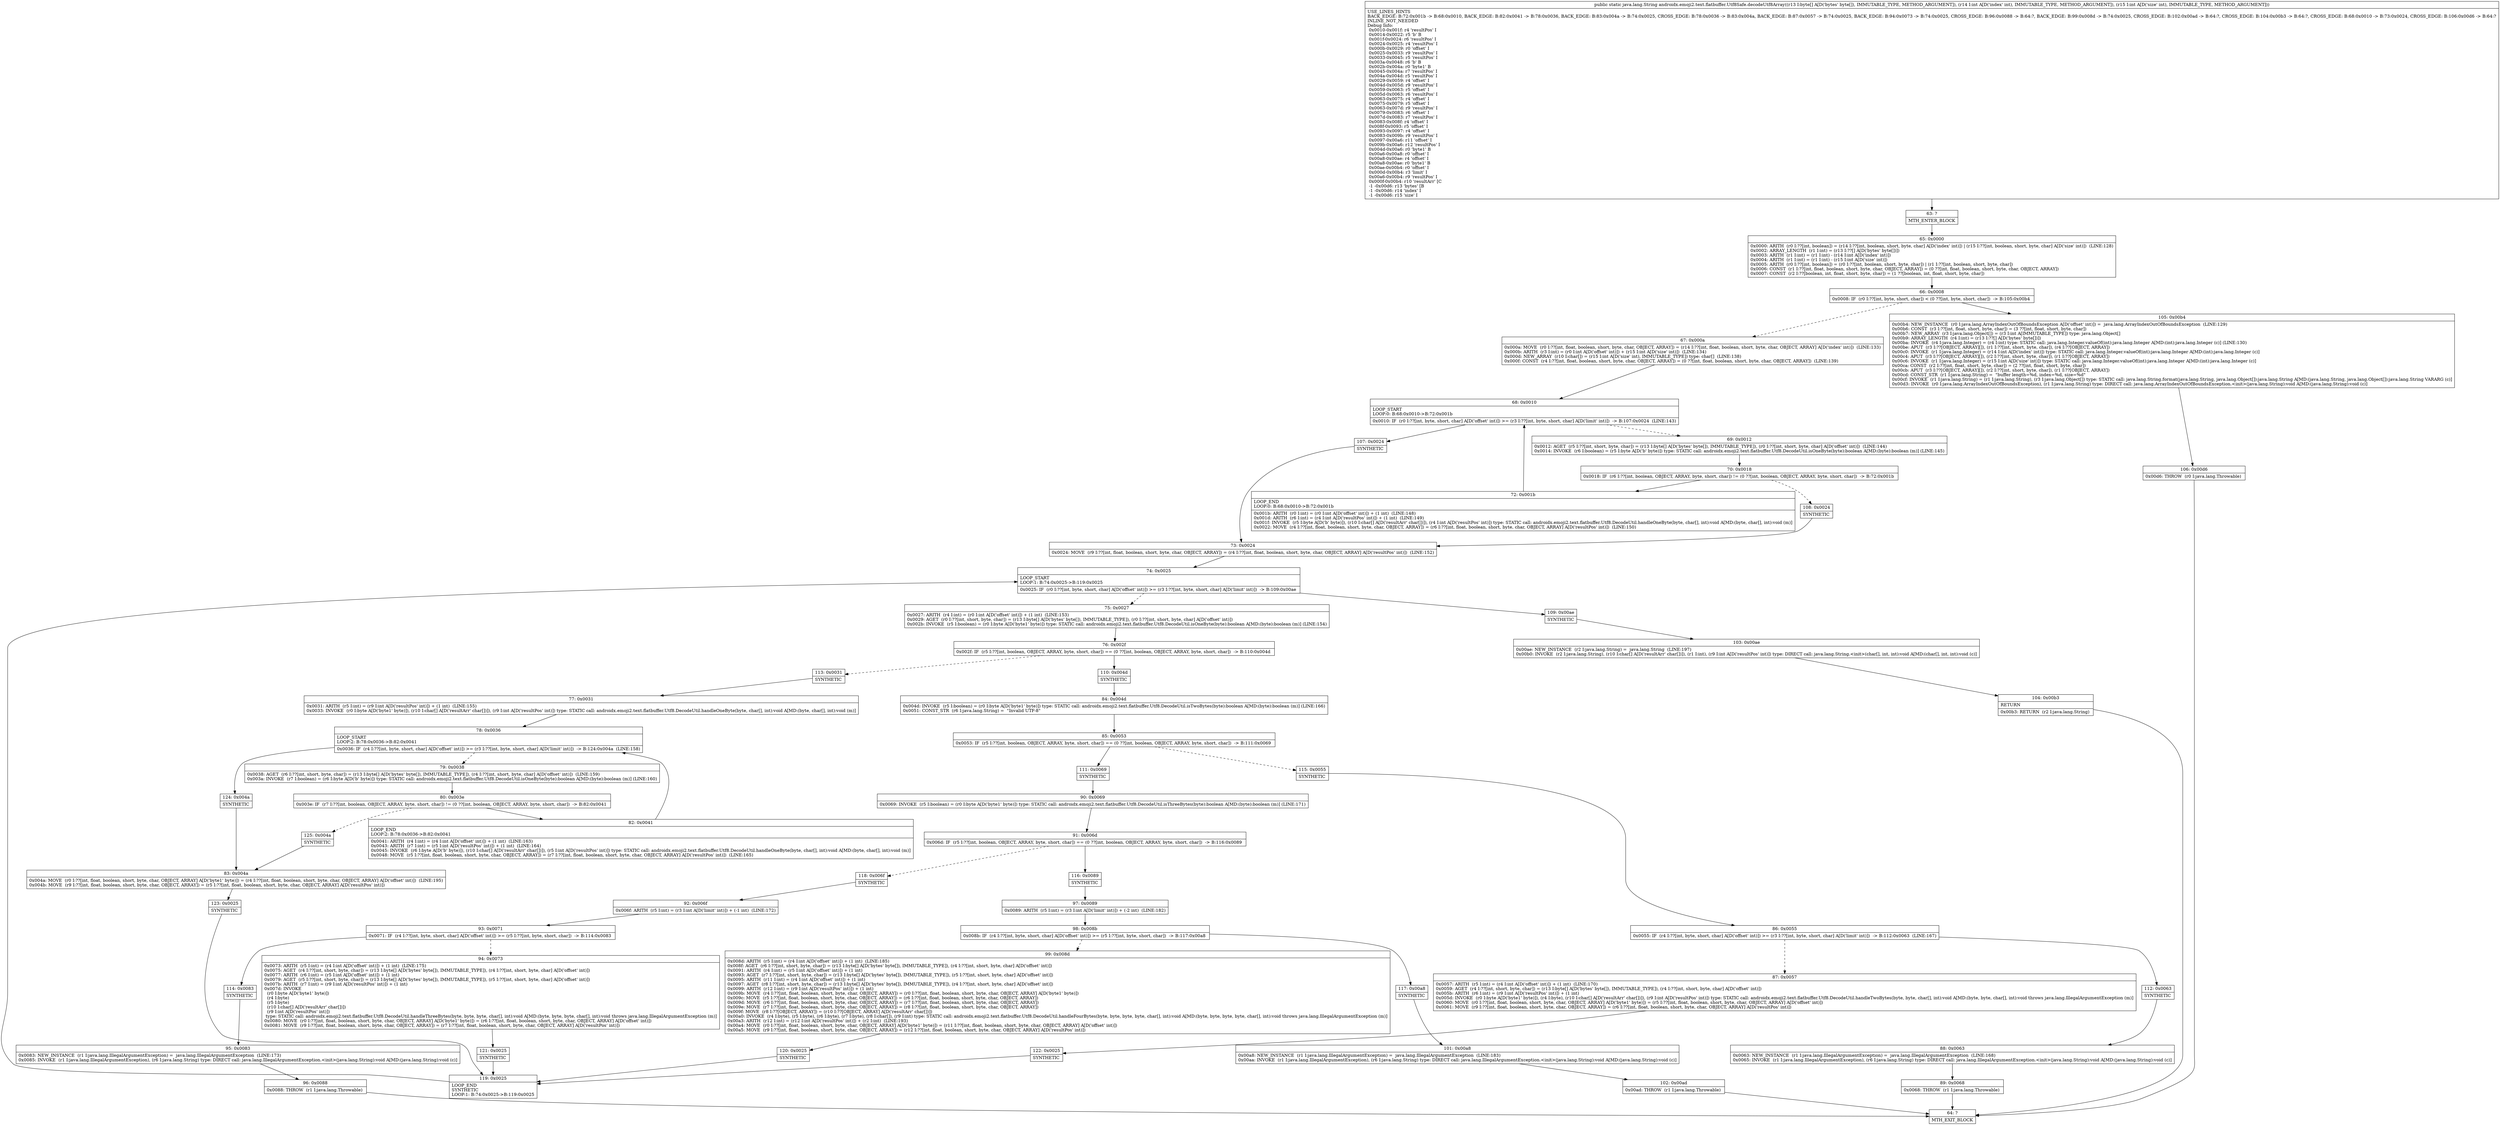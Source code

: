 digraph "CFG forandroidx.emoji2.text.flatbuffer.Utf8Safe.decodeUtf8Array([BII)Ljava\/lang\/String;" {
Node_63 [shape=record,label="{63\:\ ?|MTH_ENTER_BLOCK\l}"];
Node_65 [shape=record,label="{65\:\ 0x0000|0x0000: ARITH  (r0 I:??[int, boolean]) = (r14 I:??[int, boolean, short, byte, char] A[D('index' int)]) \| (r15 I:??[int, boolean, short, byte, char] A[D('size' int)])  (LINE:128)\l0x0002: ARRAY_LENGTH  (r1 I:int) = (r13 I:??[] A[D('bytes' byte[])]) \l0x0003: ARITH  (r1 I:int) = (r1 I:int) \- (r14 I:int A[D('index' int)]) \l0x0004: ARITH  (r1 I:int) = (r1 I:int) \- (r15 I:int A[D('size' int)]) \l0x0005: ARITH  (r0 I:??[int, boolean]) = (r0 I:??[int, boolean, short, byte, char]) \| (r1 I:??[int, boolean, short, byte, char]) \l0x0006: CONST  (r1 I:??[int, float, boolean, short, byte, char, OBJECT, ARRAY]) = (0 ??[int, float, boolean, short, byte, char, OBJECT, ARRAY]) \l0x0007: CONST  (r2 I:??[boolean, int, float, short, byte, char]) = (1 ??[boolean, int, float, short, byte, char]) \l}"];
Node_66 [shape=record,label="{66\:\ 0x0008|0x0008: IF  (r0 I:??[int, byte, short, char]) \< (0 ??[int, byte, short, char])  \-\> B:105:0x00b4 \l}"];
Node_67 [shape=record,label="{67\:\ 0x000a|0x000a: MOVE  (r0 I:??[int, float, boolean, short, byte, char, OBJECT, ARRAY]) = (r14 I:??[int, float, boolean, short, byte, char, OBJECT, ARRAY] A[D('index' int)])  (LINE:133)\l0x000b: ARITH  (r3 I:int) = (r0 I:int A[D('offset' int)]) + (r15 I:int A[D('size' int)])  (LINE:134)\l0x000d: NEW_ARRAY  (r10 I:char[]) = (r15 I:int A[D('size' int), IMMUTABLE_TYPE]) type: char[]  (LINE:138)\l0x000f: CONST  (r4 I:??[int, float, boolean, short, byte, char, OBJECT, ARRAY]) = (0 ??[int, float, boolean, short, byte, char, OBJECT, ARRAY])  (LINE:139)\l}"];
Node_68 [shape=record,label="{68\:\ 0x0010|LOOP_START\lLOOP:0: B:68:0x0010\-\>B:72:0x001b\l|0x0010: IF  (r0 I:??[int, byte, short, char] A[D('offset' int)]) \>= (r3 I:??[int, byte, short, char] A[D('limit' int)])  \-\> B:107:0x0024  (LINE:143)\l}"];
Node_69 [shape=record,label="{69\:\ 0x0012|0x0012: AGET  (r5 I:??[int, short, byte, char]) = (r13 I:byte[] A[D('bytes' byte[]), IMMUTABLE_TYPE]), (r0 I:??[int, short, byte, char] A[D('offset' int)])  (LINE:144)\l0x0014: INVOKE  (r6 I:boolean) = (r5 I:byte A[D('b' byte)]) type: STATIC call: androidx.emoji2.text.flatbuffer.Utf8.DecodeUtil.isOneByte(byte):boolean A[MD:(byte):boolean (m)] (LINE:145)\l}"];
Node_70 [shape=record,label="{70\:\ 0x0018|0x0018: IF  (r6 I:??[int, boolean, OBJECT, ARRAY, byte, short, char]) != (0 ??[int, boolean, OBJECT, ARRAY, byte, short, char])  \-\> B:72:0x001b \l}"];
Node_72 [shape=record,label="{72\:\ 0x001b|LOOP_END\lLOOP:0: B:68:0x0010\-\>B:72:0x001b\l|0x001b: ARITH  (r0 I:int) = (r0 I:int A[D('offset' int)]) + (1 int)  (LINE:148)\l0x001d: ARITH  (r6 I:int) = (r4 I:int A[D('resultPos' int)]) + (1 int)  (LINE:149)\l0x001f: INVOKE  (r5 I:byte A[D('b' byte)]), (r10 I:char[] A[D('resultArr' char[])]), (r4 I:int A[D('resultPos' int)]) type: STATIC call: androidx.emoji2.text.flatbuffer.Utf8.DecodeUtil.handleOneByte(byte, char[], int):void A[MD:(byte, char[], int):void (m)]\l0x0022: MOVE  (r4 I:??[int, float, boolean, short, byte, char, OBJECT, ARRAY]) = (r6 I:??[int, float, boolean, short, byte, char, OBJECT, ARRAY] A[D('resultPos' int)])  (LINE:150)\l}"];
Node_108 [shape=record,label="{108\:\ 0x0024|SYNTHETIC\l}"];
Node_73 [shape=record,label="{73\:\ 0x0024|0x0024: MOVE  (r9 I:??[int, float, boolean, short, byte, char, OBJECT, ARRAY]) = (r4 I:??[int, float, boolean, short, byte, char, OBJECT, ARRAY] A[D('resultPos' int)])  (LINE:152)\l}"];
Node_74 [shape=record,label="{74\:\ 0x0025|LOOP_START\lLOOP:1: B:74:0x0025\-\>B:119:0x0025\l|0x0025: IF  (r0 I:??[int, byte, short, char] A[D('offset' int)]) \>= (r3 I:??[int, byte, short, char] A[D('limit' int)])  \-\> B:109:0x00ae \l}"];
Node_75 [shape=record,label="{75\:\ 0x0027|0x0027: ARITH  (r4 I:int) = (r0 I:int A[D('offset' int)]) + (1 int)  (LINE:153)\l0x0029: AGET  (r0 I:??[int, short, byte, char]) = (r13 I:byte[] A[D('bytes' byte[]), IMMUTABLE_TYPE]), (r0 I:??[int, short, byte, char] A[D('offset' int)]) \l0x002b: INVOKE  (r5 I:boolean) = (r0 I:byte A[D('byte1' byte)]) type: STATIC call: androidx.emoji2.text.flatbuffer.Utf8.DecodeUtil.isOneByte(byte):boolean A[MD:(byte):boolean (m)] (LINE:154)\l}"];
Node_76 [shape=record,label="{76\:\ 0x002f|0x002f: IF  (r5 I:??[int, boolean, OBJECT, ARRAY, byte, short, char]) == (0 ??[int, boolean, OBJECT, ARRAY, byte, short, char])  \-\> B:110:0x004d \l}"];
Node_110 [shape=record,label="{110\:\ 0x004d|SYNTHETIC\l}"];
Node_84 [shape=record,label="{84\:\ 0x004d|0x004d: INVOKE  (r5 I:boolean) = (r0 I:byte A[D('byte1' byte)]) type: STATIC call: androidx.emoji2.text.flatbuffer.Utf8.DecodeUtil.isTwoBytes(byte):boolean A[MD:(byte):boolean (m)] (LINE:166)\l0x0051: CONST_STR  (r6 I:java.lang.String) =  \"Invalid UTF\-8\" \l}"];
Node_85 [shape=record,label="{85\:\ 0x0053|0x0053: IF  (r5 I:??[int, boolean, OBJECT, ARRAY, byte, short, char]) == (0 ??[int, boolean, OBJECT, ARRAY, byte, short, char])  \-\> B:111:0x0069 \l}"];
Node_111 [shape=record,label="{111\:\ 0x0069|SYNTHETIC\l}"];
Node_90 [shape=record,label="{90\:\ 0x0069|0x0069: INVOKE  (r5 I:boolean) = (r0 I:byte A[D('byte1' byte)]) type: STATIC call: androidx.emoji2.text.flatbuffer.Utf8.DecodeUtil.isThreeBytes(byte):boolean A[MD:(byte):boolean (m)] (LINE:171)\l}"];
Node_91 [shape=record,label="{91\:\ 0x006d|0x006d: IF  (r5 I:??[int, boolean, OBJECT, ARRAY, byte, short, char]) == (0 ??[int, boolean, OBJECT, ARRAY, byte, short, char])  \-\> B:116:0x0089 \l}"];
Node_116 [shape=record,label="{116\:\ 0x0089|SYNTHETIC\l}"];
Node_97 [shape=record,label="{97\:\ 0x0089|0x0089: ARITH  (r5 I:int) = (r3 I:int A[D('limit' int)]) + (\-2 int)  (LINE:182)\l}"];
Node_98 [shape=record,label="{98\:\ 0x008b|0x008b: IF  (r4 I:??[int, byte, short, char] A[D('offset' int)]) \>= (r5 I:??[int, byte, short, char])  \-\> B:117:0x00a8 \l}"];
Node_99 [shape=record,label="{99\:\ 0x008d|0x008d: ARITH  (r5 I:int) = (r4 I:int A[D('offset' int)]) + (1 int)  (LINE:185)\l0x008f: AGET  (r6 I:??[int, short, byte, char]) = (r13 I:byte[] A[D('bytes' byte[]), IMMUTABLE_TYPE]), (r4 I:??[int, short, byte, char] A[D('offset' int)]) \l0x0091: ARITH  (r4 I:int) = (r5 I:int A[D('offset' int)]) + (1 int) \l0x0093: AGET  (r7 I:??[int, short, byte, char]) = (r13 I:byte[] A[D('bytes' byte[]), IMMUTABLE_TYPE]), (r5 I:??[int, short, byte, char] A[D('offset' int)]) \l0x0095: ARITH  (r11 I:int) = (r4 I:int A[D('offset' int)]) + (1 int) \l0x0097: AGET  (r8 I:??[int, short, byte, char]) = (r13 I:byte[] A[D('bytes' byte[]), IMMUTABLE_TYPE]), (r4 I:??[int, short, byte, char] A[D('offset' int)]) \l0x0099: ARITH  (r12 I:int) = (r9 I:int A[D('resultPos' int)]) + (1 int) \l0x009b: MOVE  (r4 I:??[int, float, boolean, short, byte, char, OBJECT, ARRAY]) = (r0 I:??[int, float, boolean, short, byte, char, OBJECT, ARRAY] A[D('byte1' byte)]) \l0x009c: MOVE  (r5 I:??[int, float, boolean, short, byte, char, OBJECT, ARRAY]) = (r6 I:??[int, float, boolean, short, byte, char, OBJECT, ARRAY]) \l0x009d: MOVE  (r6 I:??[int, float, boolean, short, byte, char, OBJECT, ARRAY]) = (r7 I:??[int, float, boolean, short, byte, char, OBJECT, ARRAY]) \l0x009e: MOVE  (r7 I:??[int, float, boolean, short, byte, char, OBJECT, ARRAY]) = (r8 I:??[int, float, boolean, short, byte, char, OBJECT, ARRAY]) \l0x009f: MOVE  (r8 I:??[OBJECT, ARRAY]) = (r10 I:??[OBJECT, ARRAY] A[D('resultArr' char[])]) \l0x00a0: INVOKE  (r4 I:byte), (r5 I:byte), (r6 I:byte), (r7 I:byte), (r8 I:char[]), (r9 I:int) type: STATIC call: androidx.emoji2.text.flatbuffer.Utf8.DecodeUtil.handleFourBytes(byte, byte, byte, byte, char[], int):void A[MD:(byte, byte, byte, byte, char[], int):void throws java.lang.IllegalArgumentException (m)]\l0x00a3: ARITH  (r12 I:int) = (r12 I:int A[D('resultPos' int)]) + (r2 I:int)  (LINE:193)\l0x00a4: MOVE  (r0 I:??[int, float, boolean, short, byte, char, OBJECT, ARRAY] A[D('byte1' byte)]) = (r11 I:??[int, float, boolean, short, byte, char, OBJECT, ARRAY] A[D('offset' int)]) \l0x00a5: MOVE  (r9 I:??[int, float, boolean, short, byte, char, OBJECT, ARRAY]) = (r12 I:??[int, float, boolean, short, byte, char, OBJECT, ARRAY] A[D('resultPos' int)]) \l}"];
Node_120 [shape=record,label="{120\:\ 0x0025|SYNTHETIC\l}"];
Node_119 [shape=record,label="{119\:\ 0x0025|LOOP_END\lSYNTHETIC\lLOOP:1: B:74:0x0025\-\>B:119:0x0025\l}"];
Node_117 [shape=record,label="{117\:\ 0x00a8|SYNTHETIC\l}"];
Node_101 [shape=record,label="{101\:\ 0x00a8|0x00a8: NEW_INSTANCE  (r1 I:java.lang.IllegalArgumentException) =  java.lang.IllegalArgumentException  (LINE:183)\l0x00aa: INVOKE  (r1 I:java.lang.IllegalArgumentException), (r6 I:java.lang.String) type: DIRECT call: java.lang.IllegalArgumentException.\<init\>(java.lang.String):void A[MD:(java.lang.String):void (c)]\l}"];
Node_102 [shape=record,label="{102\:\ 0x00ad|0x00ad: THROW  (r1 I:java.lang.Throwable) \l}"];
Node_64 [shape=record,label="{64\:\ ?|MTH_EXIT_BLOCK\l}"];
Node_118 [shape=record,label="{118\:\ 0x006f|SYNTHETIC\l}"];
Node_92 [shape=record,label="{92\:\ 0x006f|0x006f: ARITH  (r5 I:int) = (r3 I:int A[D('limit' int)]) + (\-1 int)  (LINE:172)\l}"];
Node_93 [shape=record,label="{93\:\ 0x0071|0x0071: IF  (r4 I:??[int, byte, short, char] A[D('offset' int)]) \>= (r5 I:??[int, byte, short, char])  \-\> B:114:0x0083 \l}"];
Node_94 [shape=record,label="{94\:\ 0x0073|0x0073: ARITH  (r5 I:int) = (r4 I:int A[D('offset' int)]) + (1 int)  (LINE:175)\l0x0075: AGET  (r4 I:??[int, short, byte, char]) = (r13 I:byte[] A[D('bytes' byte[]), IMMUTABLE_TYPE]), (r4 I:??[int, short, byte, char] A[D('offset' int)]) \l0x0077: ARITH  (r6 I:int) = (r5 I:int A[D('offset' int)]) + (1 int) \l0x0079: AGET  (r5 I:??[int, short, byte, char]) = (r13 I:byte[] A[D('bytes' byte[]), IMMUTABLE_TYPE]), (r5 I:??[int, short, byte, char] A[D('offset' int)]) \l0x007b: ARITH  (r7 I:int) = (r9 I:int A[D('resultPos' int)]) + (1 int) \l0x007d: INVOKE  \l  (r0 I:byte A[D('byte1' byte)])\l  (r4 I:byte)\l  (r5 I:byte)\l  (r10 I:char[] A[D('resultArr' char[])])\l  (r9 I:int A[D('resultPos' int)])\l type: STATIC call: androidx.emoji2.text.flatbuffer.Utf8.DecodeUtil.handleThreeBytes(byte, byte, byte, char[], int):void A[MD:(byte, byte, byte, char[], int):void throws java.lang.IllegalArgumentException (m)]\l0x0080: MOVE  (r0 I:??[int, float, boolean, short, byte, char, OBJECT, ARRAY] A[D('byte1' byte)]) = (r6 I:??[int, float, boolean, short, byte, char, OBJECT, ARRAY] A[D('offset' int)]) \l0x0081: MOVE  (r9 I:??[int, float, boolean, short, byte, char, OBJECT, ARRAY]) = (r7 I:??[int, float, boolean, short, byte, char, OBJECT, ARRAY] A[D('resultPos' int)]) \l}"];
Node_121 [shape=record,label="{121\:\ 0x0025|SYNTHETIC\l}"];
Node_114 [shape=record,label="{114\:\ 0x0083|SYNTHETIC\l}"];
Node_95 [shape=record,label="{95\:\ 0x0083|0x0083: NEW_INSTANCE  (r1 I:java.lang.IllegalArgumentException) =  java.lang.IllegalArgumentException  (LINE:173)\l0x0085: INVOKE  (r1 I:java.lang.IllegalArgumentException), (r6 I:java.lang.String) type: DIRECT call: java.lang.IllegalArgumentException.\<init\>(java.lang.String):void A[MD:(java.lang.String):void (c)]\l}"];
Node_96 [shape=record,label="{96\:\ 0x0088|0x0088: THROW  (r1 I:java.lang.Throwable) \l}"];
Node_115 [shape=record,label="{115\:\ 0x0055|SYNTHETIC\l}"];
Node_86 [shape=record,label="{86\:\ 0x0055|0x0055: IF  (r4 I:??[int, byte, short, char] A[D('offset' int)]) \>= (r3 I:??[int, byte, short, char] A[D('limit' int)])  \-\> B:112:0x0063  (LINE:167)\l}"];
Node_87 [shape=record,label="{87\:\ 0x0057|0x0057: ARITH  (r5 I:int) = (r4 I:int A[D('offset' int)]) + (1 int)  (LINE:170)\l0x0059: AGET  (r4 I:??[int, short, byte, char]) = (r13 I:byte[] A[D('bytes' byte[]), IMMUTABLE_TYPE]), (r4 I:??[int, short, byte, char] A[D('offset' int)]) \l0x005b: ARITH  (r6 I:int) = (r9 I:int A[D('resultPos' int)]) + (1 int) \l0x005d: INVOKE  (r0 I:byte A[D('byte1' byte)]), (r4 I:byte), (r10 I:char[] A[D('resultArr' char[])]), (r9 I:int A[D('resultPos' int)]) type: STATIC call: androidx.emoji2.text.flatbuffer.Utf8.DecodeUtil.handleTwoBytes(byte, byte, char[], int):void A[MD:(byte, byte, char[], int):void throws java.lang.IllegalArgumentException (m)]\l0x0060: MOVE  (r0 I:??[int, float, boolean, short, byte, char, OBJECT, ARRAY] A[D('byte1' byte)]) = (r5 I:??[int, float, boolean, short, byte, char, OBJECT, ARRAY] A[D('offset' int)]) \l0x0061: MOVE  (r9 I:??[int, float, boolean, short, byte, char, OBJECT, ARRAY]) = (r6 I:??[int, float, boolean, short, byte, char, OBJECT, ARRAY] A[D('resultPos' int)]) \l}"];
Node_122 [shape=record,label="{122\:\ 0x0025|SYNTHETIC\l}"];
Node_112 [shape=record,label="{112\:\ 0x0063|SYNTHETIC\l}"];
Node_88 [shape=record,label="{88\:\ 0x0063|0x0063: NEW_INSTANCE  (r1 I:java.lang.IllegalArgumentException) =  java.lang.IllegalArgumentException  (LINE:168)\l0x0065: INVOKE  (r1 I:java.lang.IllegalArgumentException), (r6 I:java.lang.String) type: DIRECT call: java.lang.IllegalArgumentException.\<init\>(java.lang.String):void A[MD:(java.lang.String):void (c)]\l}"];
Node_89 [shape=record,label="{89\:\ 0x0068|0x0068: THROW  (r1 I:java.lang.Throwable) \l}"];
Node_113 [shape=record,label="{113\:\ 0x0031|SYNTHETIC\l}"];
Node_77 [shape=record,label="{77\:\ 0x0031|0x0031: ARITH  (r5 I:int) = (r9 I:int A[D('resultPos' int)]) + (1 int)  (LINE:155)\l0x0033: INVOKE  (r0 I:byte A[D('byte1' byte)]), (r10 I:char[] A[D('resultArr' char[])]), (r9 I:int A[D('resultPos' int)]) type: STATIC call: androidx.emoji2.text.flatbuffer.Utf8.DecodeUtil.handleOneByte(byte, char[], int):void A[MD:(byte, char[], int):void (m)]\l}"];
Node_78 [shape=record,label="{78\:\ 0x0036|LOOP_START\lLOOP:2: B:78:0x0036\-\>B:82:0x0041\l|0x0036: IF  (r4 I:??[int, byte, short, char] A[D('offset' int)]) \>= (r3 I:??[int, byte, short, char] A[D('limit' int)])  \-\> B:124:0x004a  (LINE:158)\l}"];
Node_79 [shape=record,label="{79\:\ 0x0038|0x0038: AGET  (r6 I:??[int, short, byte, char]) = (r13 I:byte[] A[D('bytes' byte[]), IMMUTABLE_TYPE]), (r4 I:??[int, short, byte, char] A[D('offset' int)])  (LINE:159)\l0x003a: INVOKE  (r7 I:boolean) = (r6 I:byte A[D('b' byte)]) type: STATIC call: androidx.emoji2.text.flatbuffer.Utf8.DecodeUtil.isOneByte(byte):boolean A[MD:(byte):boolean (m)] (LINE:160)\l}"];
Node_80 [shape=record,label="{80\:\ 0x003e|0x003e: IF  (r7 I:??[int, boolean, OBJECT, ARRAY, byte, short, char]) != (0 ??[int, boolean, OBJECT, ARRAY, byte, short, char])  \-\> B:82:0x0041 \l}"];
Node_82 [shape=record,label="{82\:\ 0x0041|LOOP_END\lLOOP:2: B:78:0x0036\-\>B:82:0x0041\l|0x0041: ARITH  (r4 I:int) = (r4 I:int A[D('offset' int)]) + (1 int)  (LINE:163)\l0x0043: ARITH  (r7 I:int) = (r5 I:int A[D('resultPos' int)]) + (1 int)  (LINE:164)\l0x0045: INVOKE  (r6 I:byte A[D('b' byte)]), (r10 I:char[] A[D('resultArr' char[])]), (r5 I:int A[D('resultPos' int)]) type: STATIC call: androidx.emoji2.text.flatbuffer.Utf8.DecodeUtil.handleOneByte(byte, char[], int):void A[MD:(byte, char[], int):void (m)]\l0x0048: MOVE  (r5 I:??[int, float, boolean, short, byte, char, OBJECT, ARRAY]) = (r7 I:??[int, float, boolean, short, byte, char, OBJECT, ARRAY] A[D('resultPos' int)])  (LINE:165)\l}"];
Node_125 [shape=record,label="{125\:\ 0x004a|SYNTHETIC\l}"];
Node_83 [shape=record,label="{83\:\ 0x004a|0x004a: MOVE  (r0 I:??[int, float, boolean, short, byte, char, OBJECT, ARRAY] A[D('byte1' byte)]) = (r4 I:??[int, float, boolean, short, byte, char, OBJECT, ARRAY] A[D('offset' int)])  (LINE:195)\l0x004b: MOVE  (r9 I:??[int, float, boolean, short, byte, char, OBJECT, ARRAY]) = (r5 I:??[int, float, boolean, short, byte, char, OBJECT, ARRAY] A[D('resultPos' int)]) \l}"];
Node_123 [shape=record,label="{123\:\ 0x0025|SYNTHETIC\l}"];
Node_124 [shape=record,label="{124\:\ 0x004a|SYNTHETIC\l}"];
Node_109 [shape=record,label="{109\:\ 0x00ae|SYNTHETIC\l}"];
Node_103 [shape=record,label="{103\:\ 0x00ae|0x00ae: NEW_INSTANCE  (r2 I:java.lang.String) =  java.lang.String  (LINE:197)\l0x00b0: INVOKE  (r2 I:java.lang.String), (r10 I:char[] A[D('resultArr' char[])]), (r1 I:int), (r9 I:int A[D('resultPos' int)]) type: DIRECT call: java.lang.String.\<init\>(char[], int, int):void A[MD:(char[], int, int):void (c)]\l}"];
Node_104 [shape=record,label="{104\:\ 0x00b3|RETURN\l|0x00b3: RETURN  (r2 I:java.lang.String) \l}"];
Node_107 [shape=record,label="{107\:\ 0x0024|SYNTHETIC\l}"];
Node_105 [shape=record,label="{105\:\ 0x00b4|0x00b4: NEW_INSTANCE  (r0 I:java.lang.ArrayIndexOutOfBoundsException A[D('offset' int)]) =  java.lang.ArrayIndexOutOfBoundsException  (LINE:129)\l0x00b6: CONST  (r3 I:??[int, float, short, byte, char]) = (3 ??[int, float, short, byte, char]) \l0x00b7: NEW_ARRAY  (r3 I:java.lang.Object[]) = (r3 I:int A[IMMUTABLE_TYPE]) type: java.lang.Object[] \l0x00b9: ARRAY_LENGTH  (r4 I:int) = (r13 I:??[] A[D('bytes' byte[])]) \l0x00ba: INVOKE  (r4 I:java.lang.Integer) = (r4 I:int) type: STATIC call: java.lang.Integer.valueOf(int):java.lang.Integer A[MD:(int):java.lang.Integer (c)] (LINE:130)\l0x00be: APUT  (r3 I:??[OBJECT, ARRAY][]), (r1 I:??[int, short, byte, char]), (r4 I:??[OBJECT, ARRAY]) \l0x00c0: INVOKE  (r1 I:java.lang.Integer) = (r14 I:int A[D('index' int)]) type: STATIC call: java.lang.Integer.valueOf(int):java.lang.Integer A[MD:(int):java.lang.Integer (c)]\l0x00c4: APUT  (r3 I:??[OBJECT, ARRAY][]), (r2 I:??[int, short, byte, char]), (r1 I:??[OBJECT, ARRAY]) \l0x00c6: INVOKE  (r1 I:java.lang.Integer) = (r15 I:int A[D('size' int)]) type: STATIC call: java.lang.Integer.valueOf(int):java.lang.Integer A[MD:(int):java.lang.Integer (c)]\l0x00ca: CONST  (r2 I:??[int, float, short, byte, char]) = (2 ??[int, float, short, byte, char]) \l0x00cb: APUT  (r3 I:??[OBJECT, ARRAY][]), (r2 I:??[int, short, byte, char]), (r1 I:??[OBJECT, ARRAY]) \l0x00cd: CONST_STR  (r1 I:java.lang.String) =  \"buffer length=%d, index=%d, size=%d\" \l0x00cf: INVOKE  (r1 I:java.lang.String) = (r1 I:java.lang.String), (r3 I:java.lang.Object[]) type: STATIC call: java.lang.String.format(java.lang.String, java.lang.Object[]):java.lang.String A[MD:(java.lang.String, java.lang.Object[]):java.lang.String VARARG (c)]\l0x00d3: INVOKE  (r0 I:java.lang.ArrayIndexOutOfBoundsException), (r1 I:java.lang.String) type: DIRECT call: java.lang.ArrayIndexOutOfBoundsException.\<init\>(java.lang.String):void A[MD:(java.lang.String):void (c)]\l}"];
Node_106 [shape=record,label="{106\:\ 0x00d6|0x00d6: THROW  (r0 I:java.lang.Throwable) \l}"];
MethodNode[shape=record,label="{public static java.lang.String androidx.emoji2.text.flatbuffer.Utf8Safe.decodeUtf8Array((r13 I:byte[] A[D('bytes' byte[]), IMMUTABLE_TYPE, METHOD_ARGUMENT]), (r14 I:int A[D('index' int), IMMUTABLE_TYPE, METHOD_ARGUMENT]), (r15 I:int A[D('size' int), IMMUTABLE_TYPE, METHOD_ARGUMENT]))  | USE_LINES_HINTS\lBACK_EDGE: B:72:0x001b \-\> B:68:0x0010, BACK_EDGE: B:82:0x0041 \-\> B:78:0x0036, BACK_EDGE: B:83:0x004a \-\> B:74:0x0025, CROSS_EDGE: B:78:0x0036 \-\> B:83:0x004a, BACK_EDGE: B:87:0x0057 \-\> B:74:0x0025, BACK_EDGE: B:94:0x0073 \-\> B:74:0x0025, CROSS_EDGE: B:96:0x0088 \-\> B:64:?, BACK_EDGE: B:99:0x008d \-\> B:74:0x0025, CROSS_EDGE: B:102:0x00ad \-\> B:64:?, CROSS_EDGE: B:104:0x00b3 \-\> B:64:?, CROSS_EDGE: B:68:0x0010 \-\> B:73:0x0024, CROSS_EDGE: B:106:0x00d6 \-\> B:64:?\lINLINE_NOT_NEEDED\lDebug Info:\l  0x0010\-0x001f: r4 'resultPos' I\l  0x0014\-0x0022: r5 'b' B\l  0x001f\-0x0024: r6 'resultPos' I\l  0x0024\-0x0025: r4 'resultPos' I\l  0x000b\-0x0029: r0 'offset' I\l  0x0025\-0x0033: r9 'resultPos' I\l  0x0033\-0x0045: r5 'resultPos' I\l  0x003a\-0x0048: r6 'b' B\l  0x002b\-0x004a: r0 'byte1' B\l  0x0045\-0x004a: r7 'resultPos' I\l  0x004a\-0x004d: r5 'resultPos' I\l  0x0029\-0x0059: r4 'offset' I\l  0x004d\-0x005d: r9 'resultPos' I\l  0x0059\-0x0063: r5 'offset' I\l  0x005d\-0x0063: r6 'resultPos' I\l  0x0063\-0x0075: r4 'offset' I\l  0x0075\-0x0079: r5 'offset' I\l  0x0063\-0x007d: r9 'resultPos' I\l  0x0079\-0x0083: r6 'offset' I\l  0x007d\-0x0083: r7 'resultPos' I\l  0x0083\-0x008f: r4 'offset' I\l  0x008f\-0x0093: r5 'offset' I\l  0x0093\-0x0097: r4 'offset' I\l  0x0083\-0x009b: r9 'resultPos' I\l  0x0097\-0x00a6: r11 'offset' I\l  0x009b\-0x00a6: r12 'resultPos' I\l  0x004d\-0x00a6: r0 'byte1' B\l  0x00a6\-0x00a8: r0 'offset' I\l  0x00a8\-0x00ae: r4 'offset' I\l  0x00a8\-0x00ae: r0 'byte1' B\l  0x00ae\-0x00b4: r0 'offset' I\l  0x000d\-0x00b4: r3 'limit' I\l  0x00a6\-0x00b4: r9 'resultPos' I\l  0x000f\-0x00b4: r10 'resultArr' [C\l  \-1 \-0x00d6: r13 'bytes' [B\l  \-1 \-0x00d6: r14 'index' I\l  \-1 \-0x00d6: r15 'size' I\l}"];
MethodNode -> Node_63;Node_63 -> Node_65;
Node_65 -> Node_66;
Node_66 -> Node_67[style=dashed];
Node_66 -> Node_105;
Node_67 -> Node_68;
Node_68 -> Node_69[style=dashed];
Node_68 -> Node_107;
Node_69 -> Node_70;
Node_70 -> Node_72;
Node_70 -> Node_108[style=dashed];
Node_72 -> Node_68;
Node_108 -> Node_73;
Node_73 -> Node_74;
Node_74 -> Node_75[style=dashed];
Node_74 -> Node_109;
Node_75 -> Node_76;
Node_76 -> Node_110;
Node_76 -> Node_113[style=dashed];
Node_110 -> Node_84;
Node_84 -> Node_85;
Node_85 -> Node_111;
Node_85 -> Node_115[style=dashed];
Node_111 -> Node_90;
Node_90 -> Node_91;
Node_91 -> Node_116;
Node_91 -> Node_118[style=dashed];
Node_116 -> Node_97;
Node_97 -> Node_98;
Node_98 -> Node_99[style=dashed];
Node_98 -> Node_117;
Node_99 -> Node_120;
Node_120 -> Node_119;
Node_119 -> Node_74;
Node_117 -> Node_101;
Node_101 -> Node_102;
Node_102 -> Node_64;
Node_118 -> Node_92;
Node_92 -> Node_93;
Node_93 -> Node_94[style=dashed];
Node_93 -> Node_114;
Node_94 -> Node_121;
Node_121 -> Node_119;
Node_114 -> Node_95;
Node_95 -> Node_96;
Node_96 -> Node_64;
Node_115 -> Node_86;
Node_86 -> Node_87[style=dashed];
Node_86 -> Node_112;
Node_87 -> Node_122;
Node_122 -> Node_119;
Node_112 -> Node_88;
Node_88 -> Node_89;
Node_89 -> Node_64;
Node_113 -> Node_77;
Node_77 -> Node_78;
Node_78 -> Node_79[style=dashed];
Node_78 -> Node_124;
Node_79 -> Node_80;
Node_80 -> Node_82;
Node_80 -> Node_125[style=dashed];
Node_82 -> Node_78;
Node_125 -> Node_83;
Node_83 -> Node_123;
Node_123 -> Node_119;
Node_124 -> Node_83;
Node_109 -> Node_103;
Node_103 -> Node_104;
Node_104 -> Node_64;
Node_107 -> Node_73;
Node_105 -> Node_106;
Node_106 -> Node_64;
}

